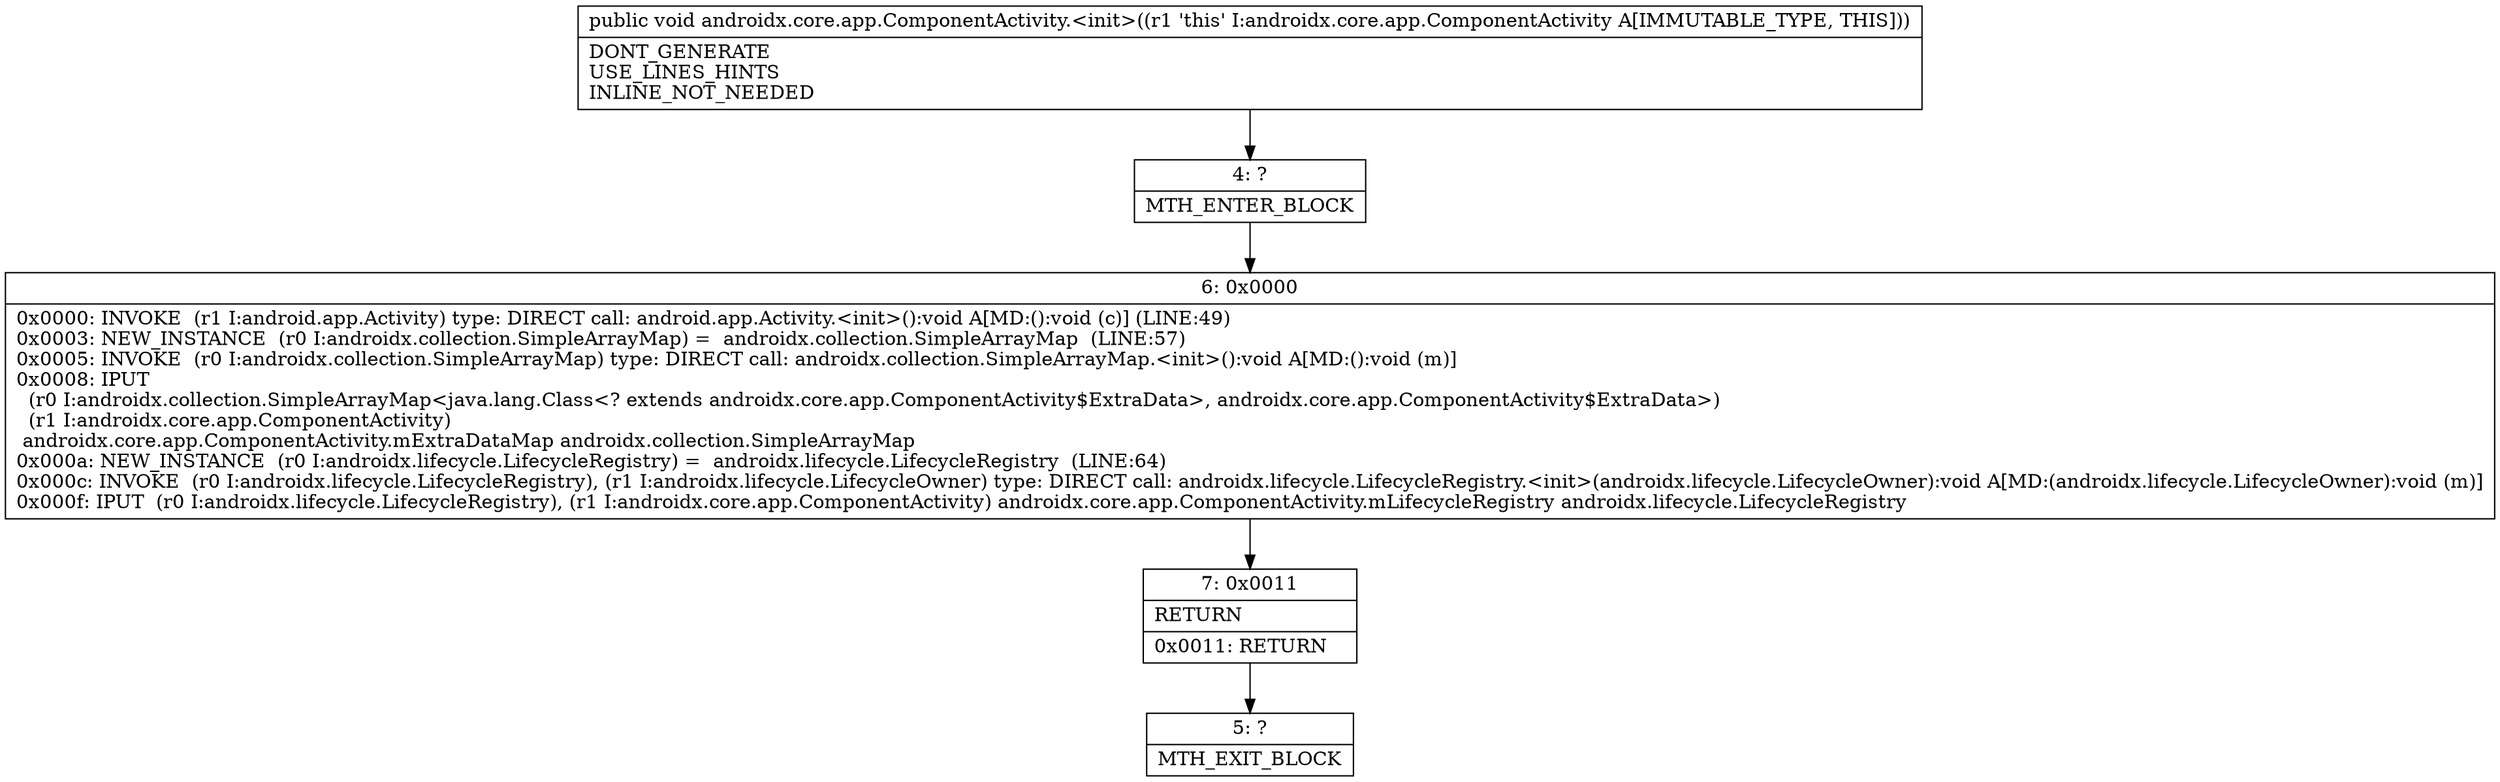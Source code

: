 digraph "CFG forandroidx.core.app.ComponentActivity.\<init\>()V" {
Node_4 [shape=record,label="{4\:\ ?|MTH_ENTER_BLOCK\l}"];
Node_6 [shape=record,label="{6\:\ 0x0000|0x0000: INVOKE  (r1 I:android.app.Activity) type: DIRECT call: android.app.Activity.\<init\>():void A[MD:():void (c)] (LINE:49)\l0x0003: NEW_INSTANCE  (r0 I:androidx.collection.SimpleArrayMap) =  androidx.collection.SimpleArrayMap  (LINE:57)\l0x0005: INVOKE  (r0 I:androidx.collection.SimpleArrayMap) type: DIRECT call: androidx.collection.SimpleArrayMap.\<init\>():void A[MD:():void (m)]\l0x0008: IPUT  \l  (r0 I:androidx.collection.SimpleArrayMap\<java.lang.Class\<? extends androidx.core.app.ComponentActivity$ExtraData\>, androidx.core.app.ComponentActivity$ExtraData\>)\l  (r1 I:androidx.core.app.ComponentActivity)\l androidx.core.app.ComponentActivity.mExtraDataMap androidx.collection.SimpleArrayMap \l0x000a: NEW_INSTANCE  (r0 I:androidx.lifecycle.LifecycleRegistry) =  androidx.lifecycle.LifecycleRegistry  (LINE:64)\l0x000c: INVOKE  (r0 I:androidx.lifecycle.LifecycleRegistry), (r1 I:androidx.lifecycle.LifecycleOwner) type: DIRECT call: androidx.lifecycle.LifecycleRegistry.\<init\>(androidx.lifecycle.LifecycleOwner):void A[MD:(androidx.lifecycle.LifecycleOwner):void (m)]\l0x000f: IPUT  (r0 I:androidx.lifecycle.LifecycleRegistry), (r1 I:androidx.core.app.ComponentActivity) androidx.core.app.ComponentActivity.mLifecycleRegistry androidx.lifecycle.LifecycleRegistry \l}"];
Node_7 [shape=record,label="{7\:\ 0x0011|RETURN\l|0x0011: RETURN   \l}"];
Node_5 [shape=record,label="{5\:\ ?|MTH_EXIT_BLOCK\l}"];
MethodNode[shape=record,label="{public void androidx.core.app.ComponentActivity.\<init\>((r1 'this' I:androidx.core.app.ComponentActivity A[IMMUTABLE_TYPE, THIS]))  | DONT_GENERATE\lUSE_LINES_HINTS\lINLINE_NOT_NEEDED\l}"];
MethodNode -> Node_4;Node_4 -> Node_6;
Node_6 -> Node_7;
Node_7 -> Node_5;
}

